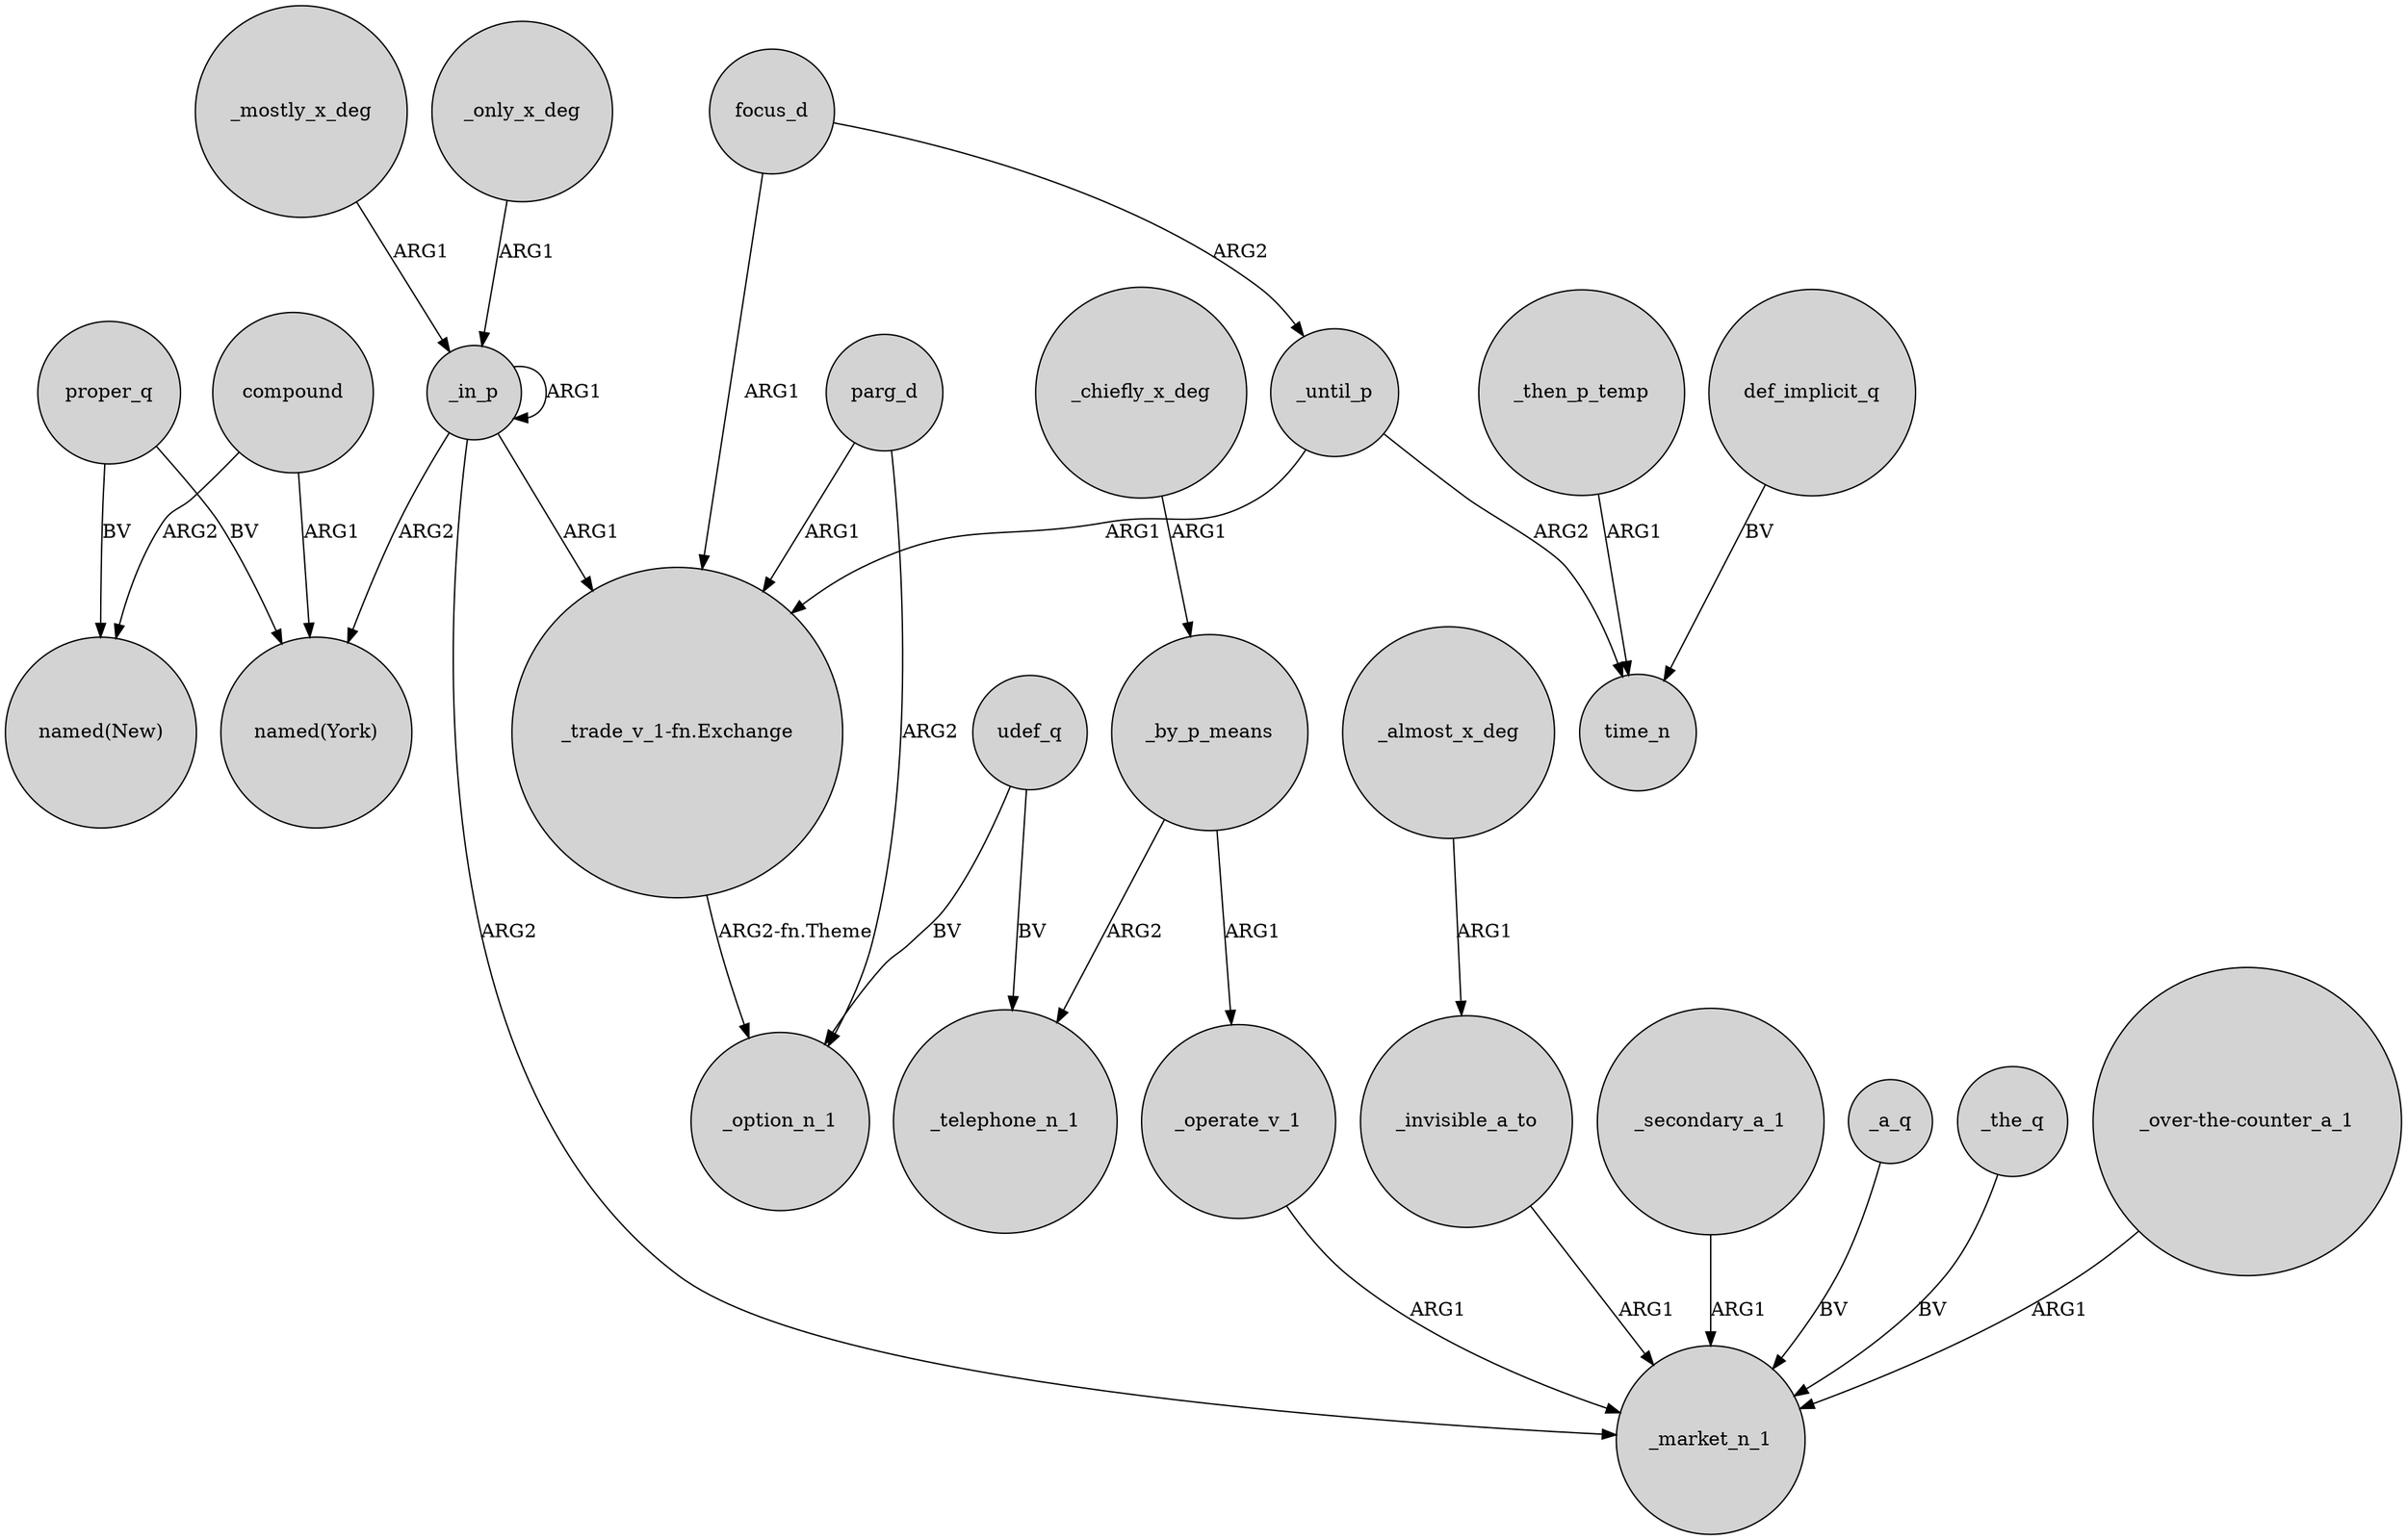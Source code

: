 digraph {
	node [shape=circle style=filled]
	compound -> "named(New)" [label=ARG2]
	udef_q -> _option_n_1 [label=BV]
	parg_d -> "_trade_v_1-fn.Exchange" [label=ARG1]
	proper_q -> "named(New)" [label=BV]
	udef_q -> _telephone_n_1 [label=BV]
	_operate_v_1 -> _market_n_1 [label=ARG1]
	_invisible_a_to -> _market_n_1 [label=ARG1]
	parg_d -> _option_n_1 [label=ARG2]
	_in_p -> "_trade_v_1-fn.Exchange" [label=ARG1]
	_until_p -> time_n [label=ARG2]
	"_trade_v_1-fn.Exchange" -> _option_n_1 [label="ARG2-fn.Theme"]
	_then_p_temp -> time_n [label=ARG1]
	_in_p -> _in_p [label=ARG1]
	_chiefly_x_deg -> _by_p_means [label=ARG1]
	compound -> "named(York)" [label=ARG1]
	_until_p -> "_trade_v_1-fn.Exchange" [label=ARG1]
	_secondary_a_1 -> _market_n_1 [label=ARG1]
	_by_p_means -> _operate_v_1 [label=ARG1]
	_mostly_x_deg -> _in_p [label=ARG1]
	_only_x_deg -> _in_p [label=ARG1]
	_a_q -> _market_n_1 [label=BV]
	_in_p -> "named(York)" [label=ARG2]
	_almost_x_deg -> _invisible_a_to [label=ARG1]
	_in_p -> _market_n_1 [label=ARG2]
	_by_p_means -> _telephone_n_1 [label=ARG2]
	_the_q -> _market_n_1 [label=BV]
	proper_q -> "named(York)" [label=BV]
	focus_d -> "_trade_v_1-fn.Exchange" [label=ARG1]
	focus_d -> _until_p [label=ARG2]
	"_over-the-counter_a_1" -> _market_n_1 [label=ARG1]
	def_implicit_q -> time_n [label=BV]
}
